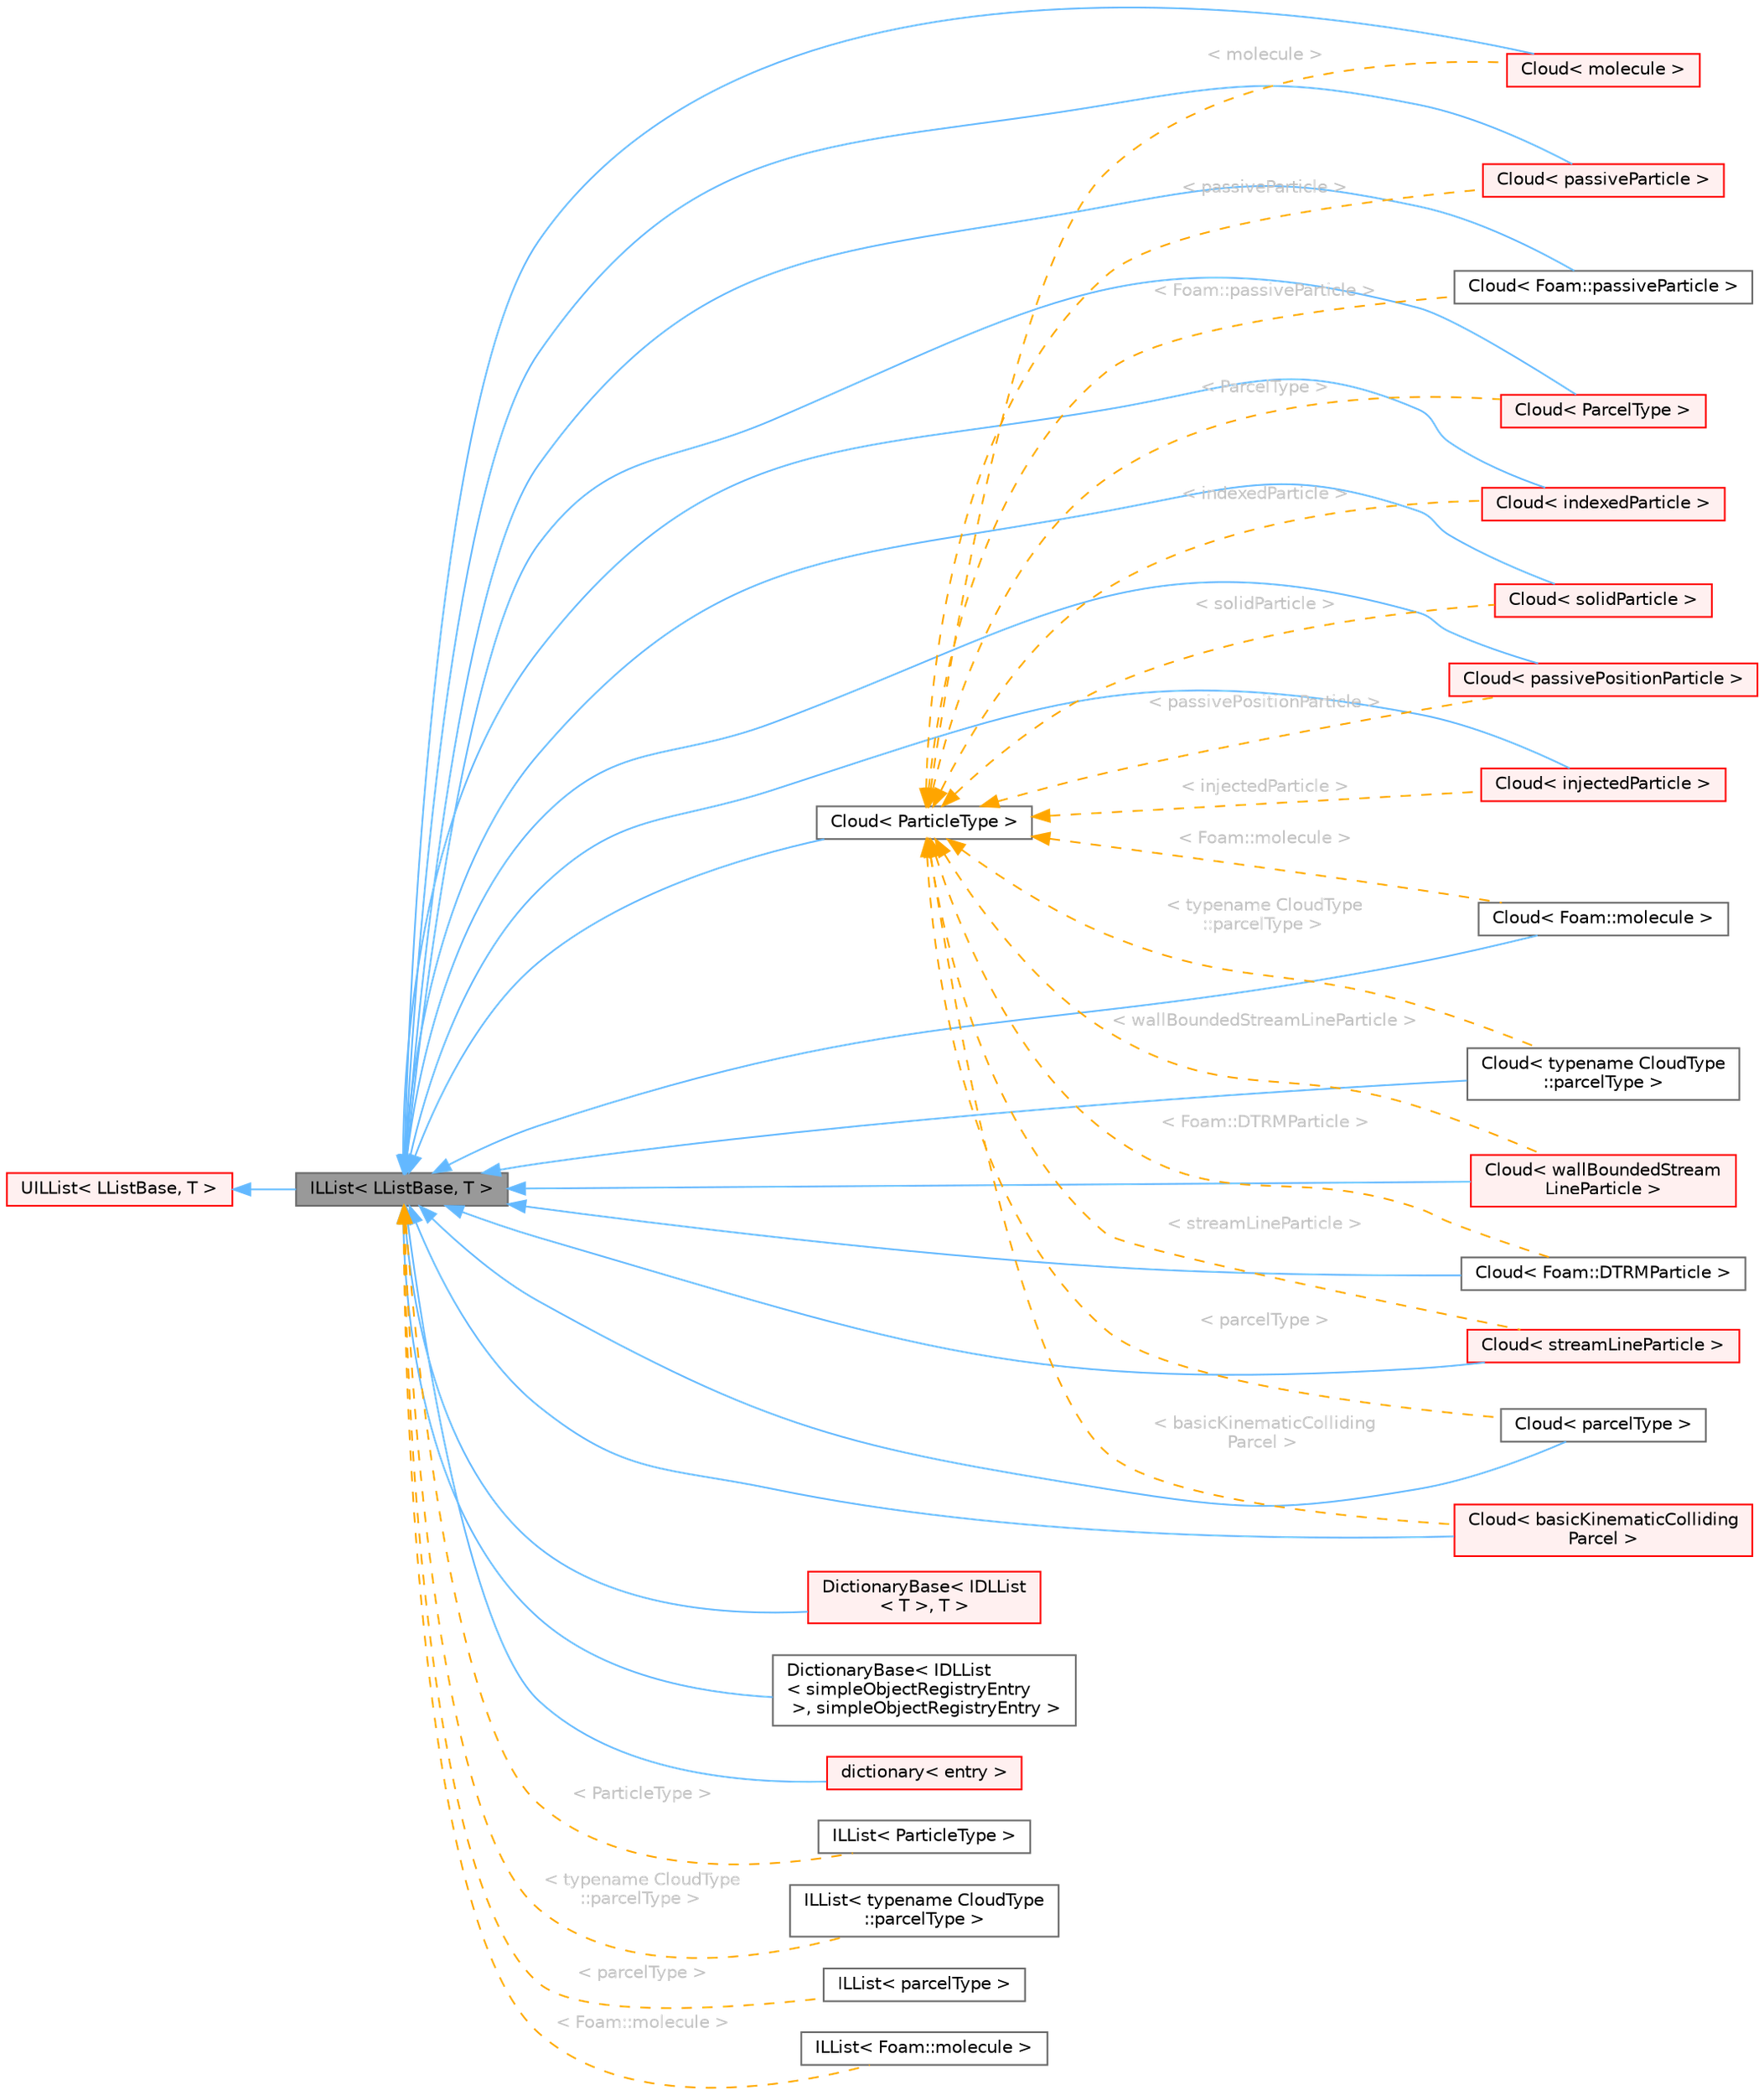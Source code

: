 digraph "ILList&lt; LListBase, T &gt;"
{
 // LATEX_PDF_SIZE
  bgcolor="transparent";
  edge [fontname=Helvetica,fontsize=10,labelfontname=Helvetica,labelfontsize=10];
  node [fontname=Helvetica,fontsize=10,shape=box,height=0.2,width=0.4];
  rankdir="LR";
  Node1 [id="Node000001",label="ILList\< LListBase, T \>",height=0.2,width=0.4,color="gray40", fillcolor="grey60", style="filled", fontcolor="black",tooltip="Template class for intrusive linked lists."];
  Node2 -> Node1 [id="edge1_Node000001_Node000002",dir="back",color="steelblue1",style="solid",tooltip=" "];
  Node2 [id="Node000002",label="UILList\< LListBase, T \>",height=0.2,width=0.4,color="red", fillcolor="#FFF0F0", style="filled",URL="$classFoam_1_1UILList.html",tooltip="Template class for intrusive linked lists."];
  Node1 -> Node4 [id="edge2_Node000001_Node000004",dir="back",color="steelblue1",style="solid",tooltip=" "];
  Node4 [id="Node000004",label="Cloud\< ParcelType \>",height=0.2,width=0.4,color="red", fillcolor="#FFF0F0", style="filled",URL="$classFoam_1_1Cloud.html",tooltip=" "];
  Node1 -> Node24 [id="edge3_Node000001_Node000024",dir="back",color="steelblue1",style="solid",tooltip=" "];
  Node24 [id="Node000024",label="Cloud\< indexedParticle \>",height=0.2,width=0.4,color="red", fillcolor="#FFF0F0", style="filled",URL="$classFoam_1_1Cloud.html",tooltip=" "];
  Node1 -> Node26 [id="edge4_Node000001_Node000026",dir="back",color="steelblue1",style="solid",tooltip=" "];
  Node26 [id="Node000026",label="Cloud\< injectedParticle \>",height=0.2,width=0.4,color="red", fillcolor="#FFF0F0", style="filled",URL="$classFoam_1_1Cloud.html",tooltip=" "];
  Node1 -> Node28 [id="edge5_Node000001_Node000028",dir="back",color="steelblue1",style="solid",tooltip=" "];
  Node28 [id="Node000028",label="Cloud\< molecule \>",height=0.2,width=0.4,color="red", fillcolor="#FFF0F0", style="filled",URL="$classFoam_1_1Cloud.html",tooltip=" "];
  Node1 -> Node30 [id="edge6_Node000001_Node000030",dir="back",color="steelblue1",style="solid",tooltip=" "];
  Node30 [id="Node000030",label="Cloud\< passiveParticle \>",height=0.2,width=0.4,color="red", fillcolor="#FFF0F0", style="filled",URL="$classFoam_1_1Cloud.html",tooltip=" "];
  Node1 -> Node32 [id="edge7_Node000001_Node000032",dir="back",color="steelblue1",style="solid",tooltip=" "];
  Node32 [id="Node000032",label="Cloud\< passivePositionParticle \>",height=0.2,width=0.4,color="red", fillcolor="#FFF0F0", style="filled",URL="$classFoam_1_1Cloud.html",tooltip=" "];
  Node1 -> Node35 [id="edge8_Node000001_Node000035",dir="back",color="steelblue1",style="solid",tooltip=" "];
  Node35 [id="Node000035",label="Cloud\< solidParticle \>",height=0.2,width=0.4,color="red", fillcolor="#FFF0F0", style="filled",URL="$classFoam_1_1Cloud.html",tooltip=" "];
  Node1 -> Node37 [id="edge9_Node000001_Node000037",dir="back",color="steelblue1",style="solid",tooltip=" "];
  Node37 [id="Node000037",label="Cloud\< streamLineParticle \>",height=0.2,width=0.4,color="red", fillcolor="#FFF0F0", style="filled",URL="$classFoam_1_1Cloud.html",tooltip=" "];
  Node1 -> Node39 [id="edge10_Node000001_Node000039",dir="back",color="steelblue1",style="solid",tooltip=" "];
  Node39 [id="Node000039",label="Cloud\< wallBoundedStream\lLineParticle \>",height=0.2,width=0.4,color="red", fillcolor="#FFF0F0", style="filled",URL="$classFoam_1_1Cloud.html",tooltip=" "];
  Node1 -> Node41 [id="edge11_Node000001_Node000041",dir="back",color="steelblue1",style="solid",tooltip=" "];
  Node41 [id="Node000041",label="Cloud\< typename CloudType\l::parcelType \>",height=0.2,width=0.4,color="gray40", fillcolor="white", style="filled",URL="$classFoam_1_1Cloud.html",tooltip=" "];
  Node1 -> Node42 [id="edge12_Node000001_Node000042",dir="back",color="steelblue1",style="solid",tooltip=" "];
  Node42 [id="Node000042",label="Cloud\< parcelType \>",height=0.2,width=0.4,color="gray40", fillcolor="white", style="filled",URL="$classFoam_1_1Cloud.html",tooltip=" "];
  Node1 -> Node43 [id="edge13_Node000001_Node000043",dir="back",color="steelblue1",style="solid",tooltip=" "];
  Node43 [id="Node000043",label="Cloud\< basicKinematicColliding\lParcel \>",height=0.2,width=0.4,color="red", fillcolor="#FFF0F0", style="filled",URL="$classFoam_1_1Cloud.html",tooltip=" "];
  Node1 -> Node44 [id="edge14_Node000001_Node000044",dir="back",color="steelblue1",style="solid",tooltip=" "];
  Node44 [id="Node000044",label="Cloud\< Foam::passiveParticle \>",height=0.2,width=0.4,color="gray40", fillcolor="white", style="filled",URL="$classFoam_1_1Cloud.html",tooltip=" "];
  Node1 -> Node45 [id="edge15_Node000001_Node000045",dir="back",color="steelblue1",style="solid",tooltip=" "];
  Node45 [id="Node000045",label="Cloud\< Foam::molecule \>",height=0.2,width=0.4,color="gray40", fillcolor="white", style="filled",URL="$classFoam_1_1Cloud.html",tooltip=" "];
  Node1 -> Node46 [id="edge16_Node000001_Node000046",dir="back",color="steelblue1",style="solid",tooltip=" "];
  Node46 [id="Node000046",label="Cloud\< Foam::DTRMParticle \>",height=0.2,width=0.4,color="gray40", fillcolor="white", style="filled",URL="$classFoam_1_1Cloud.html",tooltip=" "];
  Node1 -> Node47 [id="edge17_Node000001_Node000047",dir="back",color="steelblue1",style="solid",tooltip=" "];
  Node47 [id="Node000047",label="DictionaryBase\< IDLList\l\< T \>, T \>",height=0.2,width=0.4,color="red", fillcolor="#FFF0F0", style="filled",URL="$classFoam_1_1DictionaryBase.html",tooltip=" "];
  Node1 -> Node51 [id="edge18_Node000001_Node000051",dir="back",color="steelblue1",style="solid",tooltip=" "];
  Node51 [id="Node000051",label="DictionaryBase\< IDLList\l\< simpleObjectRegistryEntry\l \>, simpleObjectRegistryEntry \>",height=0.2,width=0.4,color="gray40", fillcolor="white", style="filled",URL="$classFoam_1_1DictionaryBase.html",tooltip=" "];
  Node1 -> Node52 [id="edge19_Node000001_Node000052",dir="back",color="steelblue1",style="solid",tooltip=" "];
  Node52 [id="Node000052",label="Cloud\< ParticleType \>",height=0.2,width=0.4,color="gray40", fillcolor="white", style="filled",URL="$classFoam_1_1Cloud.html",tooltip="Base cloud calls templated on particle type."];
  Node52 -> Node4 [id="edge20_Node000052_Node000004",dir="back",color="orange",style="dashed",tooltip=" ",label=" \< ParcelType \>",fontcolor="grey" ];
  Node52 -> Node24 [id="edge21_Node000052_Node000024",dir="back",color="orange",style="dashed",tooltip=" ",label=" \< indexedParticle \>",fontcolor="grey" ];
  Node52 -> Node26 [id="edge22_Node000052_Node000026",dir="back",color="orange",style="dashed",tooltip=" ",label=" \< injectedParticle \>",fontcolor="grey" ];
  Node52 -> Node28 [id="edge23_Node000052_Node000028",dir="back",color="orange",style="dashed",tooltip=" ",label=" \< molecule \>",fontcolor="grey" ];
  Node52 -> Node30 [id="edge24_Node000052_Node000030",dir="back",color="orange",style="dashed",tooltip=" ",label=" \< passiveParticle \>",fontcolor="grey" ];
  Node52 -> Node32 [id="edge25_Node000052_Node000032",dir="back",color="orange",style="dashed",tooltip=" ",label=" \< passivePositionParticle \>",fontcolor="grey" ];
  Node52 -> Node35 [id="edge26_Node000052_Node000035",dir="back",color="orange",style="dashed",tooltip=" ",label=" \< solidParticle \>",fontcolor="grey" ];
  Node52 -> Node37 [id="edge27_Node000052_Node000037",dir="back",color="orange",style="dashed",tooltip=" ",label=" \< streamLineParticle \>",fontcolor="grey" ];
  Node52 -> Node39 [id="edge28_Node000052_Node000039",dir="back",color="orange",style="dashed",tooltip=" ",label=" \< wallBoundedStreamLineParticle \>",fontcolor="grey" ];
  Node52 -> Node41 [id="edge29_Node000052_Node000041",dir="back",color="orange",style="dashed",tooltip=" ",label=" \< typename CloudType\l::parcelType \>",fontcolor="grey" ];
  Node52 -> Node42 [id="edge30_Node000052_Node000042",dir="back",color="orange",style="dashed",tooltip=" ",label=" \< parcelType \>",fontcolor="grey" ];
  Node52 -> Node43 [id="edge31_Node000052_Node000043",dir="back",color="orange",style="dashed",tooltip=" ",label=" \< basicKinematicColliding\lParcel \>",fontcolor="grey" ];
  Node52 -> Node44 [id="edge32_Node000052_Node000044",dir="back",color="orange",style="dashed",tooltip=" ",label=" \< Foam::passiveParticle \>",fontcolor="grey" ];
  Node52 -> Node45 [id="edge33_Node000052_Node000045",dir="back",color="orange",style="dashed",tooltip=" ",label=" \< Foam::molecule \>",fontcolor="grey" ];
  Node52 -> Node46 [id="edge34_Node000052_Node000046",dir="back",color="orange",style="dashed",tooltip=" ",label=" \< Foam::DTRMParticle \>",fontcolor="grey" ];
  Node1 -> Node53 [id="edge35_Node000001_Node000053",dir="back",color="steelblue1",style="solid",tooltip=" "];
  Node53 [id="Node000053",label="dictionary\< entry \>",height=0.2,width=0.4,color="red", fillcolor="#FFF0F0", style="filled",URL="$classFoam_1_1dictionary.html",tooltip="A list of keyword definitions, which are a keyword followed by a number of values (eg,..."];
  Node1 -> Node333 [id="edge36_Node000001_Node000333",dir="back",color="orange",style="dashed",tooltip=" ",label=" \< ParticleType \>",fontcolor="grey" ];
  Node333 [id="Node000333",label="ILList\< ParticleType \>",height=0.2,width=0.4,color="gray40", fillcolor="white", style="filled",URL="$classFoam_1_1ILList.html",tooltip=" "];
  Node1 -> Node334 [id="edge37_Node000001_Node000334",dir="back",color="orange",style="dashed",tooltip=" ",label=" \< typename CloudType\l::parcelType \>",fontcolor="grey" ];
  Node334 [id="Node000334",label="ILList\< typename CloudType\l::parcelType \>",height=0.2,width=0.4,color="gray40", fillcolor="white", style="filled",URL="$classFoam_1_1ILList.html",tooltip=" "];
  Node1 -> Node335 [id="edge38_Node000001_Node000335",dir="back",color="orange",style="dashed",tooltip=" ",label=" \< parcelType \>",fontcolor="grey" ];
  Node335 [id="Node000335",label="ILList\< parcelType \>",height=0.2,width=0.4,color="gray40", fillcolor="white", style="filled",URL="$classFoam_1_1ILList.html",tooltip=" "];
  Node1 -> Node336 [id="edge39_Node000001_Node000336",dir="back",color="orange",style="dashed",tooltip=" ",label=" \< Foam::molecule \>",fontcolor="grey" ];
  Node336 [id="Node000336",label="ILList\< Foam::molecule \>",height=0.2,width=0.4,color="gray40", fillcolor="white", style="filled",URL="$classFoam_1_1ILList.html",tooltip=" "];
}
